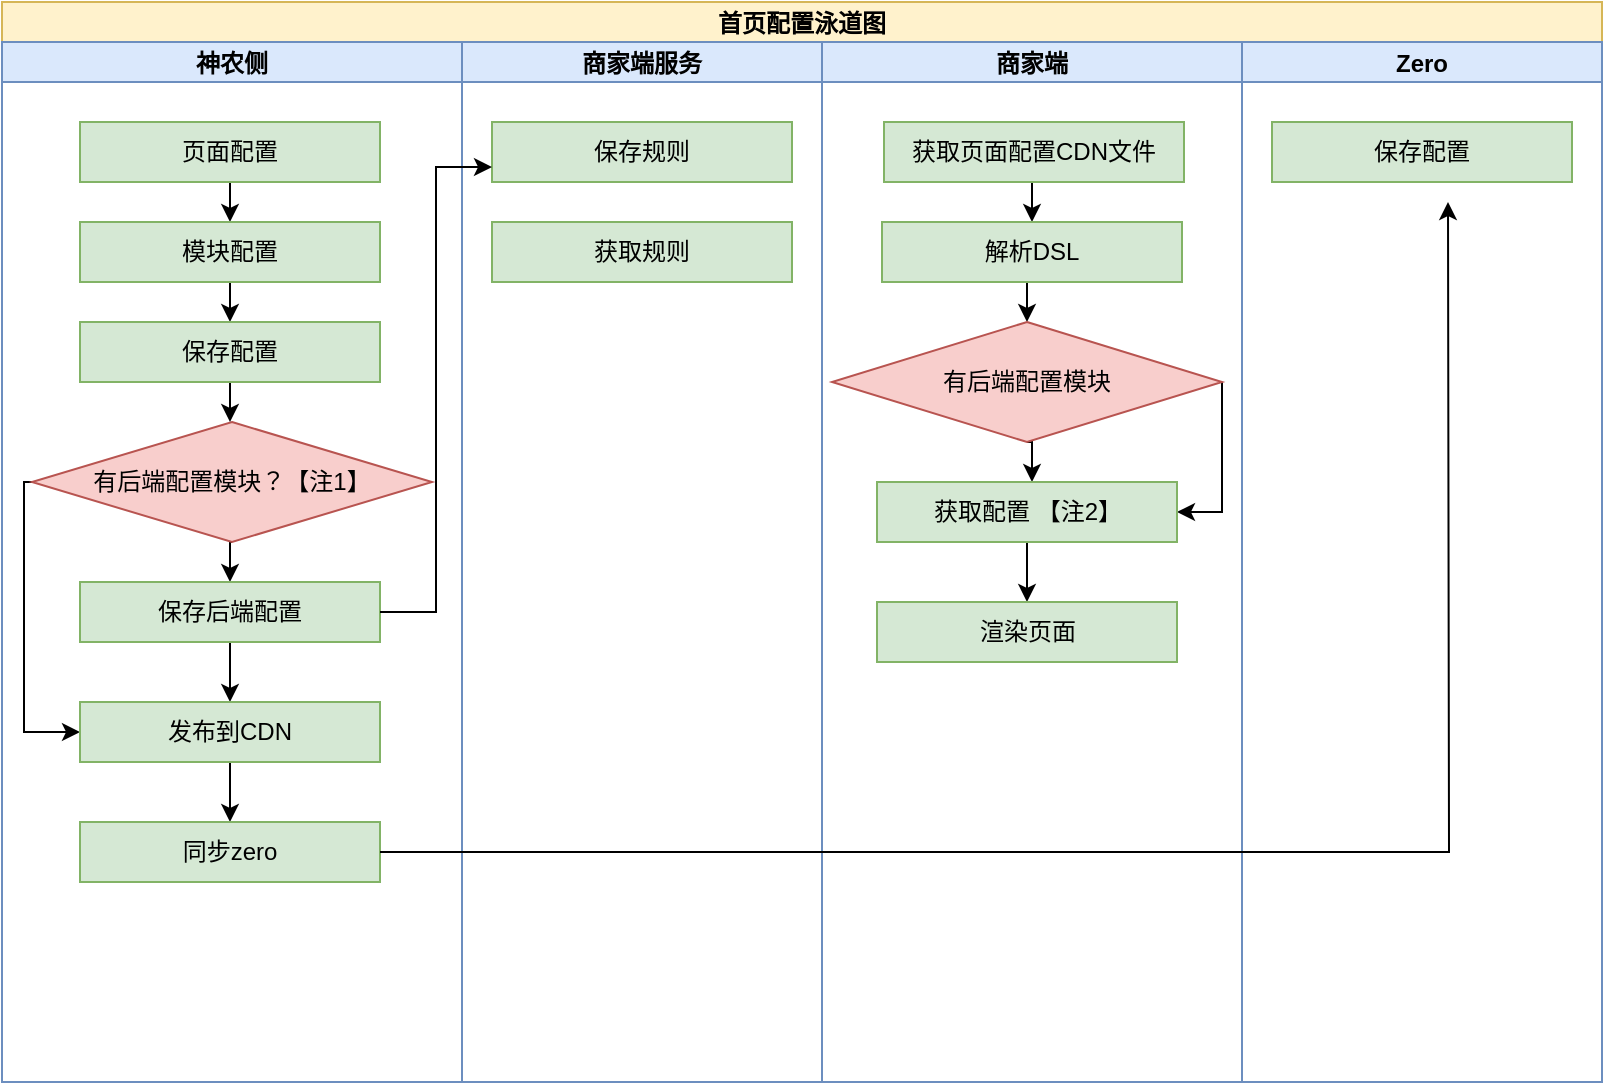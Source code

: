 <mxfile version="16.2.6" type="github">
  <diagram id="vu_ENW9BHtDXbUHurVaX" name="Page-1">
    <mxGraphModel dx="706" dy="603" grid="1" gridSize="10" guides="1" tooltips="1" connect="1" arrows="1" fold="1" page="1" pageScale="1" pageWidth="827" pageHeight="1169" math="0" shadow="0">
      <root>
        <mxCell id="0" />
        <mxCell id="1" parent="0" />
        <mxCell id="evaJ3xZv_cRw8n1gjBS3-2" value="首页配置泳道图" style="swimlane;childLayout=stackLayout;resizeParent=1;resizeParentMax=0;startSize=20;fillColor=#fff2cc;strokeColor=#d6b656;" vertex="1" parent="1">
          <mxGeometry x="29" y="60" width="800" height="540" as="geometry" />
        </mxCell>
        <mxCell id="evaJ3xZv_cRw8n1gjBS3-3" value="神农侧" style="swimlane;startSize=20;fillColor=#dae8fc;strokeColor=#6c8ebf;" vertex="1" parent="evaJ3xZv_cRw8n1gjBS3-2">
          <mxGeometry y="20" width="230" height="520" as="geometry" />
        </mxCell>
        <mxCell id="evaJ3xZv_cRw8n1gjBS3-36" style="edgeStyle=orthogonalEdgeStyle;rounded=0;orthogonalLoop=1;jettySize=auto;html=1;exitX=0.5;exitY=1;exitDx=0;exitDy=0;entryX=0.5;entryY=0;entryDx=0;entryDy=0;" edge="1" parent="evaJ3xZv_cRw8n1gjBS3-3" source="evaJ3xZv_cRw8n1gjBS3-8" target="evaJ3xZv_cRw8n1gjBS3-9">
          <mxGeometry relative="1" as="geometry" />
        </mxCell>
        <mxCell id="evaJ3xZv_cRw8n1gjBS3-8" value="页面配置" style="rounded=0;whiteSpace=wrap;html=1;fillColor=#d5e8d4;strokeColor=#82b366;" vertex="1" parent="evaJ3xZv_cRw8n1gjBS3-3">
          <mxGeometry x="39" y="40" width="150" height="30" as="geometry" />
        </mxCell>
        <mxCell id="evaJ3xZv_cRw8n1gjBS3-37" style="edgeStyle=orthogonalEdgeStyle;rounded=0;orthogonalLoop=1;jettySize=auto;html=1;exitX=0.5;exitY=1;exitDx=0;exitDy=0;entryX=0.5;entryY=0;entryDx=0;entryDy=0;" edge="1" parent="evaJ3xZv_cRw8n1gjBS3-3" source="evaJ3xZv_cRw8n1gjBS3-9" target="evaJ3xZv_cRw8n1gjBS3-11">
          <mxGeometry relative="1" as="geometry" />
        </mxCell>
        <mxCell id="evaJ3xZv_cRw8n1gjBS3-9" value="模块配置" style="rounded=0;whiteSpace=wrap;html=1;fillColor=#d5e8d4;strokeColor=#82b366;" vertex="1" parent="evaJ3xZv_cRw8n1gjBS3-3">
          <mxGeometry x="39" y="90" width="150" height="30" as="geometry" />
        </mxCell>
        <mxCell id="evaJ3xZv_cRw8n1gjBS3-43" style="edgeStyle=orthogonalEdgeStyle;rounded=0;orthogonalLoop=1;jettySize=auto;html=1;exitX=0;exitY=0.5;exitDx=0;exitDy=0;entryX=0;entryY=0.5;entryDx=0;entryDy=0;" edge="1" parent="evaJ3xZv_cRw8n1gjBS3-3" source="evaJ3xZv_cRw8n1gjBS3-10" target="evaJ3xZv_cRw8n1gjBS3-26">
          <mxGeometry relative="1" as="geometry">
            <Array as="points">
              <mxPoint x="11" y="220" />
              <mxPoint x="11" y="345" />
            </Array>
          </mxGeometry>
        </mxCell>
        <mxCell id="evaJ3xZv_cRw8n1gjBS3-44" style="edgeStyle=orthogonalEdgeStyle;rounded=0;orthogonalLoop=1;jettySize=auto;html=1;exitX=0.5;exitY=1;exitDx=0;exitDy=0;entryX=0.5;entryY=0;entryDx=0;entryDy=0;" edge="1" parent="evaJ3xZv_cRw8n1gjBS3-3" source="evaJ3xZv_cRw8n1gjBS3-10" target="evaJ3xZv_cRw8n1gjBS3-25">
          <mxGeometry relative="1" as="geometry" />
        </mxCell>
        <mxCell id="evaJ3xZv_cRw8n1gjBS3-10" value="有后端配置模块？【注1】" style="rhombus;whiteSpace=wrap;html=1;fillColor=#f8cecc;strokeColor=#b85450;" vertex="1" parent="evaJ3xZv_cRw8n1gjBS3-3">
          <mxGeometry x="15" y="190" width="200" height="60" as="geometry" />
        </mxCell>
        <mxCell id="evaJ3xZv_cRw8n1gjBS3-38" style="edgeStyle=orthogonalEdgeStyle;rounded=0;orthogonalLoop=1;jettySize=auto;html=1;exitX=0.5;exitY=1;exitDx=0;exitDy=0;entryX=0.5;entryY=0;entryDx=0;entryDy=0;" edge="1" parent="evaJ3xZv_cRw8n1gjBS3-3" source="evaJ3xZv_cRw8n1gjBS3-11">
          <mxGeometry relative="1" as="geometry">
            <mxPoint x="114" y="190" as="targetPoint" />
          </mxGeometry>
        </mxCell>
        <mxCell id="evaJ3xZv_cRw8n1gjBS3-11" value="保存配置" style="rounded=0;whiteSpace=wrap;html=1;fillColor=#d5e8d4;strokeColor=#82b366;" vertex="1" parent="evaJ3xZv_cRw8n1gjBS3-3">
          <mxGeometry x="39" y="140" width="150" height="30" as="geometry" />
        </mxCell>
        <mxCell id="evaJ3xZv_cRw8n1gjBS3-40" style="edgeStyle=orthogonalEdgeStyle;rounded=0;orthogonalLoop=1;jettySize=auto;html=1;exitX=0.5;exitY=1;exitDx=0;exitDy=0;entryX=0.5;entryY=0;entryDx=0;entryDy=0;" edge="1" parent="evaJ3xZv_cRw8n1gjBS3-3" source="evaJ3xZv_cRw8n1gjBS3-25" target="evaJ3xZv_cRw8n1gjBS3-26">
          <mxGeometry relative="1" as="geometry" />
        </mxCell>
        <mxCell id="evaJ3xZv_cRw8n1gjBS3-25" value="保存后端配置" style="rounded=0;whiteSpace=wrap;html=1;fillColor=#d5e8d4;strokeColor=#82b366;" vertex="1" parent="evaJ3xZv_cRw8n1gjBS3-3">
          <mxGeometry x="39" y="270" width="150" height="30" as="geometry" />
        </mxCell>
        <mxCell id="evaJ3xZv_cRw8n1gjBS3-53" style="edgeStyle=orthogonalEdgeStyle;rounded=0;orthogonalLoop=1;jettySize=auto;html=1;exitX=0.5;exitY=1;exitDx=0;exitDy=0;entryX=0.5;entryY=0;entryDx=0;entryDy=0;" edge="1" parent="evaJ3xZv_cRw8n1gjBS3-3" source="evaJ3xZv_cRw8n1gjBS3-26" target="evaJ3xZv_cRw8n1gjBS3-52">
          <mxGeometry relative="1" as="geometry" />
        </mxCell>
        <mxCell id="evaJ3xZv_cRw8n1gjBS3-26" value="发布到CDN" style="rounded=0;whiteSpace=wrap;html=1;fillColor=#d5e8d4;strokeColor=#82b366;" vertex="1" parent="evaJ3xZv_cRw8n1gjBS3-3">
          <mxGeometry x="39" y="330" width="150" height="30" as="geometry" />
        </mxCell>
        <mxCell id="evaJ3xZv_cRw8n1gjBS3-52" value="同步zero" style="rounded=0;whiteSpace=wrap;html=1;fillColor=#d5e8d4;strokeColor=#82b366;" vertex="1" parent="evaJ3xZv_cRw8n1gjBS3-3">
          <mxGeometry x="39" y="390" width="150" height="30" as="geometry" />
        </mxCell>
        <mxCell id="evaJ3xZv_cRw8n1gjBS3-4" value="商家端服务" style="swimlane;startSize=20;fillColor=#dae8fc;strokeColor=#6c8ebf;" vertex="1" parent="evaJ3xZv_cRw8n1gjBS3-2">
          <mxGeometry x="230" y="20" width="180" height="520" as="geometry" />
        </mxCell>
        <mxCell id="evaJ3xZv_cRw8n1gjBS3-24" value="保存规则" style="rounded=0;whiteSpace=wrap;html=1;fillColor=#d5e8d4;strokeColor=#82b366;" vertex="1" parent="evaJ3xZv_cRw8n1gjBS3-4">
          <mxGeometry x="15" y="40" width="150" height="30" as="geometry" />
        </mxCell>
        <mxCell id="evaJ3xZv_cRw8n1gjBS3-33" value="获取规则" style="rounded=0;whiteSpace=wrap;html=1;fillColor=#d5e8d4;strokeColor=#82b366;" vertex="1" parent="evaJ3xZv_cRw8n1gjBS3-4">
          <mxGeometry x="15" y="90" width="150" height="30" as="geometry" />
        </mxCell>
        <mxCell id="evaJ3xZv_cRw8n1gjBS3-5" value="商家端" style="swimlane;startSize=20;fillColor=#dae8fc;strokeColor=#6c8ebf;" vertex="1" parent="evaJ3xZv_cRw8n1gjBS3-2">
          <mxGeometry x="410" y="20" width="210" height="520" as="geometry" />
        </mxCell>
        <mxCell id="evaJ3xZv_cRw8n1gjBS3-46" style="edgeStyle=orthogonalEdgeStyle;rounded=0;orthogonalLoop=1;jettySize=auto;html=1;exitX=0.5;exitY=1;exitDx=0;exitDy=0;entryX=0.5;entryY=0;entryDx=0;entryDy=0;" edge="1" parent="evaJ3xZv_cRw8n1gjBS3-5" source="evaJ3xZv_cRw8n1gjBS3-28" target="evaJ3xZv_cRw8n1gjBS3-29">
          <mxGeometry relative="1" as="geometry" />
        </mxCell>
        <mxCell id="evaJ3xZv_cRw8n1gjBS3-28" value="获取页面配置CDN文件" style="rounded=0;whiteSpace=wrap;html=1;fillColor=#d5e8d4;strokeColor=#82b366;" vertex="1" parent="evaJ3xZv_cRw8n1gjBS3-5">
          <mxGeometry x="31" y="40" width="150" height="30" as="geometry" />
        </mxCell>
        <mxCell id="evaJ3xZv_cRw8n1gjBS3-47" style="edgeStyle=orthogonalEdgeStyle;rounded=0;orthogonalLoop=1;jettySize=auto;html=1;exitX=0.5;exitY=1;exitDx=0;exitDy=0;entryX=0.5;entryY=0;entryDx=0;entryDy=0;" edge="1" parent="evaJ3xZv_cRw8n1gjBS3-5" source="evaJ3xZv_cRw8n1gjBS3-29" target="evaJ3xZv_cRw8n1gjBS3-31">
          <mxGeometry relative="1" as="geometry" />
        </mxCell>
        <mxCell id="evaJ3xZv_cRw8n1gjBS3-29" value="解析DSL" style="rounded=0;whiteSpace=wrap;html=1;fillColor=#d5e8d4;strokeColor=#82b366;" vertex="1" parent="evaJ3xZv_cRw8n1gjBS3-5">
          <mxGeometry x="30" y="90" width="150" height="30" as="geometry" />
        </mxCell>
        <mxCell id="evaJ3xZv_cRw8n1gjBS3-48" style="edgeStyle=orthogonalEdgeStyle;rounded=0;orthogonalLoop=1;jettySize=auto;html=1;exitX=0.5;exitY=1;exitDx=0;exitDy=0;entryX=0.5;entryY=0;entryDx=0;entryDy=0;" edge="1" parent="evaJ3xZv_cRw8n1gjBS3-5" source="evaJ3xZv_cRw8n1gjBS3-31">
          <mxGeometry relative="1" as="geometry">
            <mxPoint x="105" y="220" as="targetPoint" />
          </mxGeometry>
        </mxCell>
        <mxCell id="evaJ3xZv_cRw8n1gjBS3-50" style="edgeStyle=orthogonalEdgeStyle;rounded=0;orthogonalLoop=1;jettySize=auto;html=1;exitX=1;exitY=0.5;exitDx=0;exitDy=0;entryX=1;entryY=0.5;entryDx=0;entryDy=0;" edge="1" parent="evaJ3xZv_cRw8n1gjBS3-5" source="evaJ3xZv_cRw8n1gjBS3-31" target="evaJ3xZv_cRw8n1gjBS3-34">
          <mxGeometry relative="1" as="geometry">
            <Array as="points">
              <mxPoint x="200" y="235" />
            </Array>
          </mxGeometry>
        </mxCell>
        <mxCell id="evaJ3xZv_cRw8n1gjBS3-31" value="有后端配置模块" style="rhombus;whiteSpace=wrap;html=1;fillColor=#f8cecc;strokeColor=#b85450;" vertex="1" parent="evaJ3xZv_cRw8n1gjBS3-5">
          <mxGeometry x="5" y="140" width="195" height="60" as="geometry" />
        </mxCell>
        <mxCell id="evaJ3xZv_cRw8n1gjBS3-51" style="edgeStyle=orthogonalEdgeStyle;rounded=0;orthogonalLoop=1;jettySize=auto;html=1;exitX=0.5;exitY=1;exitDx=0;exitDy=0;entryX=0.5;entryY=0;entryDx=0;entryDy=0;" edge="1" parent="evaJ3xZv_cRw8n1gjBS3-5" source="evaJ3xZv_cRw8n1gjBS3-34" target="evaJ3xZv_cRw8n1gjBS3-35">
          <mxGeometry relative="1" as="geometry" />
        </mxCell>
        <mxCell id="evaJ3xZv_cRw8n1gjBS3-34" value="获取配置 【注2】" style="rounded=0;whiteSpace=wrap;html=1;fillColor=#d5e8d4;strokeColor=#82b366;" vertex="1" parent="evaJ3xZv_cRw8n1gjBS3-5">
          <mxGeometry x="27.5" y="220" width="150" height="30" as="geometry" />
        </mxCell>
        <mxCell id="evaJ3xZv_cRw8n1gjBS3-35" value="渲染页面" style="rounded=0;whiteSpace=wrap;html=1;fillColor=#d5e8d4;strokeColor=#82b366;" vertex="1" parent="evaJ3xZv_cRw8n1gjBS3-5">
          <mxGeometry x="27.5" y="280" width="150" height="30" as="geometry" />
        </mxCell>
        <mxCell id="evaJ3xZv_cRw8n1gjBS3-23" value="Zero" style="swimlane;startSize=20;fillColor=#dae8fc;strokeColor=#6c8ebf;" vertex="1" parent="evaJ3xZv_cRw8n1gjBS3-2">
          <mxGeometry x="620" y="20" width="180" height="520" as="geometry" />
        </mxCell>
        <mxCell id="evaJ3xZv_cRw8n1gjBS3-27" value="保存配置" style="rounded=0;whiteSpace=wrap;html=1;fillColor=#d5e8d4;strokeColor=#82b366;" vertex="1" parent="evaJ3xZv_cRw8n1gjBS3-23">
          <mxGeometry x="15" y="40" width="150" height="30" as="geometry" />
        </mxCell>
        <mxCell id="evaJ3xZv_cRw8n1gjBS3-45" style="edgeStyle=orthogonalEdgeStyle;rounded=0;orthogonalLoop=1;jettySize=auto;html=1;exitX=1;exitY=0.5;exitDx=0;exitDy=0;entryX=0;entryY=0.75;entryDx=0;entryDy=0;" edge="1" parent="evaJ3xZv_cRw8n1gjBS3-2" source="evaJ3xZv_cRw8n1gjBS3-25" target="evaJ3xZv_cRw8n1gjBS3-24">
          <mxGeometry relative="1" as="geometry" />
        </mxCell>
        <mxCell id="evaJ3xZv_cRw8n1gjBS3-54" style="edgeStyle=orthogonalEdgeStyle;rounded=0;orthogonalLoop=1;jettySize=auto;html=1;exitX=1;exitY=0.5;exitDx=0;exitDy=0;" edge="1" parent="1" source="evaJ3xZv_cRw8n1gjBS3-52">
          <mxGeometry relative="1" as="geometry">
            <mxPoint x="752" y="160" as="targetPoint" />
          </mxGeometry>
        </mxCell>
      </root>
    </mxGraphModel>
  </diagram>
</mxfile>
